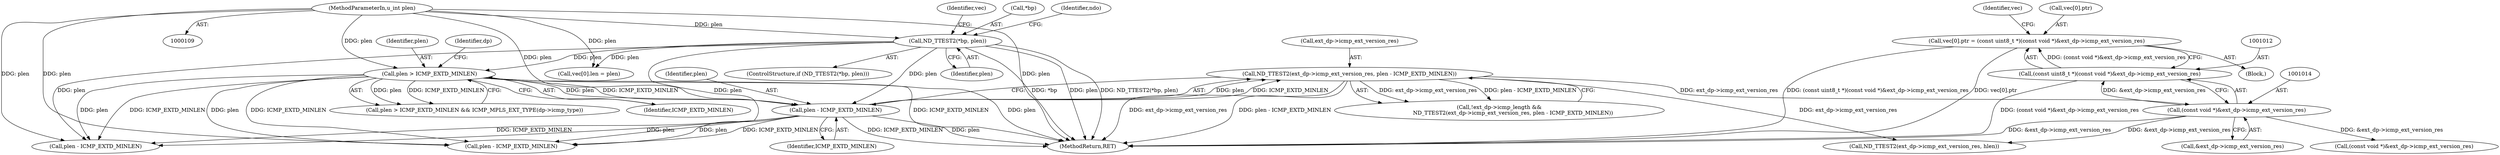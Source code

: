 digraph "0_tcpdump_2b62d1dda41590db29368ec7ba5f4faf3464765a@array" {
"1001005" [label="(Call,vec[0].ptr = (const uint8_t *)(const void *)&ext_dp->icmp_ext_version_res)"];
"1001011" [label="(Call,(const uint8_t *)(const void *)&ext_dp->icmp_ext_version_res)"];
"1001013" [label="(Call,(const void *)&ext_dp->icmp_ext_version_res)"];
"1000997" [label="(Call,ND_TTEST2(ext_dp->icmp_ext_version_res, plen - ICMP_EXTD_MINLEN))"];
"1001001" [label="(Call,plen - ICMP_EXTD_MINLEN)"];
"1000880" [label="(Call,ND_TTEST2(*bp, plen))"];
"1000112" [label="(MethodParameterIn,u_int plen)"];
"1000980" [label="(Call,plen > ICMP_EXTD_MINLEN)"];
"1001013" [label="(Call,(const void *)&ext_dp->icmp_ext_version_res)"];
"1000998" [label="(Call,ext_dp->icmp_ext_version_res)"];
"1001078" [label="(Call,(const void *)&ext_dp->icmp_ext_version_res)"];
"1000981" [label="(Identifier,plen)"];
"1001006" [label="(Call,vec[0].ptr)"];
"1000880" [label="(Call,ND_TTEST2(*bp, plen))"];
"1001001" [label="(Call,plen - ICMP_EXTD_MINLEN)"];
"1000980" [label="(Call,plen > ICMP_EXTD_MINLEN)"];
"1000881" [label="(Call,*bp)"];
"1000883" [label="(Identifier,plen)"];
"1000997" [label="(Call,ND_TTEST2(ext_dp->icmp_ext_version_res, plen - ICMP_EXTD_MINLEN))"];
"1001015" [label="(Call,&ext_dp->icmp_ext_version_res)"];
"1001060" [label="(Call,plen - ICMP_EXTD_MINLEN)"];
"1000879" [label="(ControlStructure,if (ND_TTEST2(*bp, plen)))"];
"1000934" [label="(Identifier,ndo)"];
"1000985" [label="(Identifier,dp)"];
"1001002" [label="(Identifier,plen)"];
"1000112" [label="(MethodParameterIn,u_int plen)"];
"1001064" [label="(Call,ND_TTEST2(ext_dp->icmp_ext_version_res, hlen))"];
"1000896" [label="(Call,vec[0].len = plen)"];
"1000979" [label="(Call,plen > ICMP_EXTD_MINLEN && ICMP_MPLS_EXT_TYPE(dp->icmp_type))"];
"1001025" [label="(Call,plen - ICMP_EXTD_MINLEN)"];
"1001260" [label="(MethodReturn,RET)"];
"1001004" [label="(Block,)"];
"1000982" [label="(Identifier,ICMP_EXTD_MINLEN)"];
"1001005" [label="(Call,vec[0].ptr = (const uint8_t *)(const void *)&ext_dp->icmp_ext_version_res)"];
"1001022" [label="(Identifier,vec)"];
"1001011" [label="(Call,(const uint8_t *)(const void *)&ext_dp->icmp_ext_version_res)"];
"1000992" [label="(Call,!ext_dp->icmp_length &&\n                ND_TTEST2(ext_dp->icmp_ext_version_res, plen - ICMP_EXTD_MINLEN))"];
"1001003" [label="(Identifier,ICMP_EXTD_MINLEN)"];
"1000888" [label="(Identifier,vec)"];
"1001005" -> "1001004"  [label="AST: "];
"1001005" -> "1001011"  [label="CFG: "];
"1001006" -> "1001005"  [label="AST: "];
"1001011" -> "1001005"  [label="AST: "];
"1001022" -> "1001005"  [label="CFG: "];
"1001005" -> "1001260"  [label="DDG: (const uint8_t *)(const void *)&ext_dp->icmp_ext_version_res"];
"1001005" -> "1001260"  [label="DDG: vec[0].ptr"];
"1001011" -> "1001005"  [label="DDG: (const void *)&ext_dp->icmp_ext_version_res"];
"1001011" -> "1001013"  [label="CFG: "];
"1001012" -> "1001011"  [label="AST: "];
"1001013" -> "1001011"  [label="AST: "];
"1001011" -> "1001260"  [label="DDG: (const void *)&ext_dp->icmp_ext_version_res"];
"1001013" -> "1001011"  [label="DDG: &ext_dp->icmp_ext_version_res"];
"1001013" -> "1001015"  [label="CFG: "];
"1001014" -> "1001013"  [label="AST: "];
"1001015" -> "1001013"  [label="AST: "];
"1001013" -> "1001260"  [label="DDG: &ext_dp->icmp_ext_version_res"];
"1000997" -> "1001013"  [label="DDG: ext_dp->icmp_ext_version_res"];
"1001013" -> "1001064"  [label="DDG: &ext_dp->icmp_ext_version_res"];
"1001013" -> "1001078"  [label="DDG: &ext_dp->icmp_ext_version_res"];
"1000997" -> "1000992"  [label="AST: "];
"1000997" -> "1001001"  [label="CFG: "];
"1000998" -> "1000997"  [label="AST: "];
"1001001" -> "1000997"  [label="AST: "];
"1000992" -> "1000997"  [label="CFG: "];
"1000997" -> "1001260"  [label="DDG: ext_dp->icmp_ext_version_res"];
"1000997" -> "1001260"  [label="DDG: plen - ICMP_EXTD_MINLEN"];
"1000997" -> "1000992"  [label="DDG: ext_dp->icmp_ext_version_res"];
"1000997" -> "1000992"  [label="DDG: plen - ICMP_EXTD_MINLEN"];
"1001001" -> "1000997"  [label="DDG: plen"];
"1001001" -> "1000997"  [label="DDG: ICMP_EXTD_MINLEN"];
"1000997" -> "1001064"  [label="DDG: ext_dp->icmp_ext_version_res"];
"1001001" -> "1001003"  [label="CFG: "];
"1001002" -> "1001001"  [label="AST: "];
"1001003" -> "1001001"  [label="AST: "];
"1001001" -> "1001260"  [label="DDG: ICMP_EXTD_MINLEN"];
"1001001" -> "1001260"  [label="DDG: plen"];
"1000880" -> "1001001"  [label="DDG: plen"];
"1000980" -> "1001001"  [label="DDG: plen"];
"1000980" -> "1001001"  [label="DDG: ICMP_EXTD_MINLEN"];
"1000112" -> "1001001"  [label="DDG: plen"];
"1001001" -> "1001025"  [label="DDG: plen"];
"1001001" -> "1001025"  [label="DDG: ICMP_EXTD_MINLEN"];
"1001001" -> "1001060"  [label="DDG: plen"];
"1001001" -> "1001060"  [label="DDG: ICMP_EXTD_MINLEN"];
"1000880" -> "1000879"  [label="AST: "];
"1000880" -> "1000883"  [label="CFG: "];
"1000881" -> "1000880"  [label="AST: "];
"1000883" -> "1000880"  [label="AST: "];
"1000888" -> "1000880"  [label="CFG: "];
"1000934" -> "1000880"  [label="CFG: "];
"1000880" -> "1001260"  [label="DDG: *bp"];
"1000880" -> "1001260"  [label="DDG: plen"];
"1000880" -> "1001260"  [label="DDG: ND_TTEST2(*bp, plen)"];
"1000112" -> "1000880"  [label="DDG: plen"];
"1000880" -> "1000896"  [label="DDG: plen"];
"1000880" -> "1000980"  [label="DDG: plen"];
"1000880" -> "1001025"  [label="DDG: plen"];
"1000880" -> "1001060"  [label="DDG: plen"];
"1000112" -> "1000109"  [label="AST: "];
"1000112" -> "1001260"  [label="DDG: plen"];
"1000112" -> "1000896"  [label="DDG: plen"];
"1000112" -> "1000980"  [label="DDG: plen"];
"1000112" -> "1001025"  [label="DDG: plen"];
"1000112" -> "1001060"  [label="DDG: plen"];
"1000980" -> "1000979"  [label="AST: "];
"1000980" -> "1000982"  [label="CFG: "];
"1000981" -> "1000980"  [label="AST: "];
"1000982" -> "1000980"  [label="AST: "];
"1000985" -> "1000980"  [label="CFG: "];
"1000979" -> "1000980"  [label="CFG: "];
"1000980" -> "1001260"  [label="DDG: plen"];
"1000980" -> "1001260"  [label="DDG: ICMP_EXTD_MINLEN"];
"1000980" -> "1000979"  [label="DDG: plen"];
"1000980" -> "1000979"  [label="DDG: ICMP_EXTD_MINLEN"];
"1000980" -> "1001025"  [label="DDG: plen"];
"1000980" -> "1001025"  [label="DDG: ICMP_EXTD_MINLEN"];
"1000980" -> "1001060"  [label="DDG: plen"];
"1000980" -> "1001060"  [label="DDG: ICMP_EXTD_MINLEN"];
}
